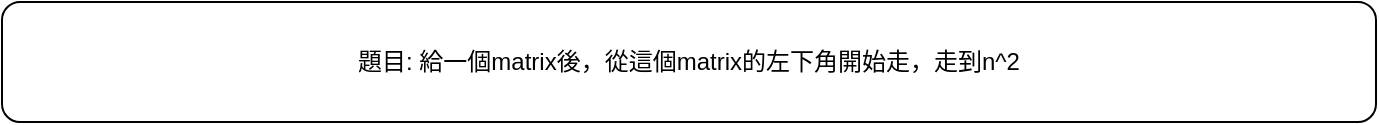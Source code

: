 <mxfile version="24.4.0" type="device">
  <diagram name="第1頁" id="WvWov8u-81ePiNnduFSE">
    <mxGraphModel dx="1434" dy="844" grid="0" gridSize="10" guides="1" tooltips="1" connect="1" arrows="1" fold="1" page="1" pageScale="1" pageWidth="827" pageHeight="1169" math="0" shadow="0">
      <root>
        <mxCell id="0" />
        <mxCell id="1" parent="0" />
        <mxCell id="sAWBEsxqTTnHa6QftrfZ-1" value="題目: 給一個matrix後，從這個matrix的左下角開始走，走到n^2" style="rounded=1;whiteSpace=wrap;html=1;" vertex="1" parent="1">
          <mxGeometry x="69" y="47" width="687" height="60" as="geometry" />
        </mxCell>
      </root>
    </mxGraphModel>
  </diagram>
</mxfile>
